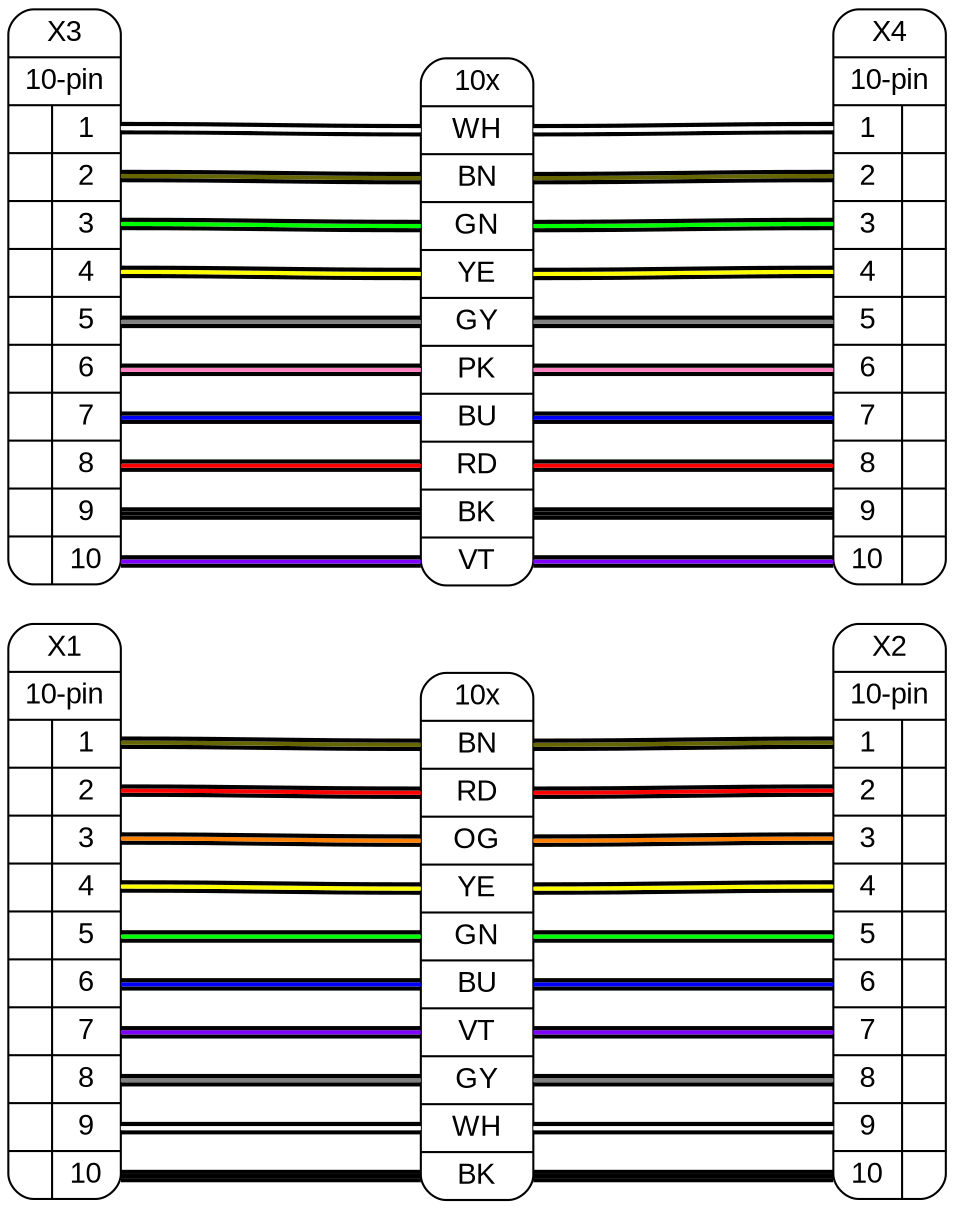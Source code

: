 // Graph generated by WireViz
// https://github.com/formatc1702/WireViz
// Daniel Rojas - 2020

digraph G {
    graph [rankdir = LR, ranksep=2, fontname = "arial"];
    edge [arrowhead=none, fontname = "arial"];
    node [shape=record, style=rounded, fontname = "arial"];


X1[label="X1 | {10-pin} | {{|||||||||} | {<p1>1|<p2>2|<p3>3|<p4>4|<p5>5|<p6>6|<p7>7|<p8>8|<p9>9|<p10>10}}}"]

X2[label="X2 | {10-pin} | {{<p1>1|<p2>2|<p3>3|<p4>4|<p5>5|<p6>6|<p7>7|<p8>8|<p9>9|<p10>10} | {|||||||||}}}"]

W1[label="{10x} | {{<w1>BN|<w2>RD|<w3>OG|<w4>YE|<w5>GN|<w6>BU|<w7>VT|<w8>GY|<w9>WH|<w10>BK}}}"]

{edge[style=bold]
{edge[color="#000000:#666600:#000000"] X1:p1 -> W1:w1; W1:w1 -> X2:p1}
{edge[color="#000000:#ff0000:#000000"] X1:p2 -> W1:w2; W1:w2 -> X2:p2}
{edge[color="#000000:#ff8000:#000000"] X1:p3 -> W1:w3; W1:w3 -> X2:p3}
{edge[color="#000000:#ffff00:#000000"] X1:p4 -> W1:w4; W1:w4 -> X2:p4}
{edge[color="#000000:#00ff00:#000000"] X1:p5 -> W1:w5; W1:w5 -> X2:p5}
{edge[color="#000000:#0000ff:#000000"] X1:p6 -> W1:w6; W1:w6 -> X2:p6}
{edge[color="#000000:#8000ff:#000000"] X1:p7 -> W1:w7; W1:w7 -> X2:p7}
{edge[color="#000000:#808080:#000000"] X1:p8 -> W1:w8; W1:w8 -> X2:p8}
{edge[color="#000000:#ffffff:#000000"] X1:p9 -> W1:w9; W1:w9 -> X2:p9}
{edge[color="#000000:#000000:#000000"] X1:p10 -> W1:w10; W1:w10 -> X2:p10}
}
X3[label="X3 | {10-pin} | {{|||||||||} | {<p1>1|<p2>2|<p3>3|<p4>4|<p5>5|<p6>6|<p7>7|<p8>8|<p9>9|<p10>10}}}"]

X4[label="X4 | {10-pin} | {{<p1>1|<p2>2|<p3>3|<p4>4|<p5>5|<p6>6|<p7>7|<p8>8|<p9>9|<p10>10} | {|||||||||}}}"]

W2[label="{10x} | {{<w1>WH|<w2>BN|<w3>GN|<w4>YE|<w5>GY|<w6>PK|<w7>BU|<w8>RD|<w9>BK|<w10>VT}}}"]

{edge[style=bold]
{edge[color="#000000:#ffffff:#000000"] X3:p1 -> W2:w1; W2:w1 -> X4:p1}
{edge[color="#000000:#666600:#000000"] X3:p2 -> W2:w2; W2:w2 -> X4:p2}
{edge[color="#000000:#00ff00:#000000"] X3:p3 -> W2:w3; W2:w3 -> X4:p3}
{edge[color="#000000:#ffff00:#000000"] X3:p4 -> W2:w4; W2:w4 -> X4:p4}
{edge[color="#000000:#808080:#000000"] X3:p5 -> W2:w5; W2:w5 -> X4:p5}
{edge[color="#000000:#ff80c0:#000000"] X3:p6 -> W2:w6; W2:w6 -> X4:p6}
{edge[color="#000000:#0000ff:#000000"] X3:p7 -> W2:w7; W2:w7 -> X4:p7}
{edge[color="#000000:#ff0000:#000000"] X3:p8 -> W2:w8; W2:w8 -> X4:p8}
{edge[color="#000000:#000000:#000000"] X3:p9 -> W2:w9; W2:w9 -> X4:p9}
{edge[color="#000000:#8000ff:#000000"] X3:p10 -> W2:w10; W2:w10 -> X4:p10}
}


}

